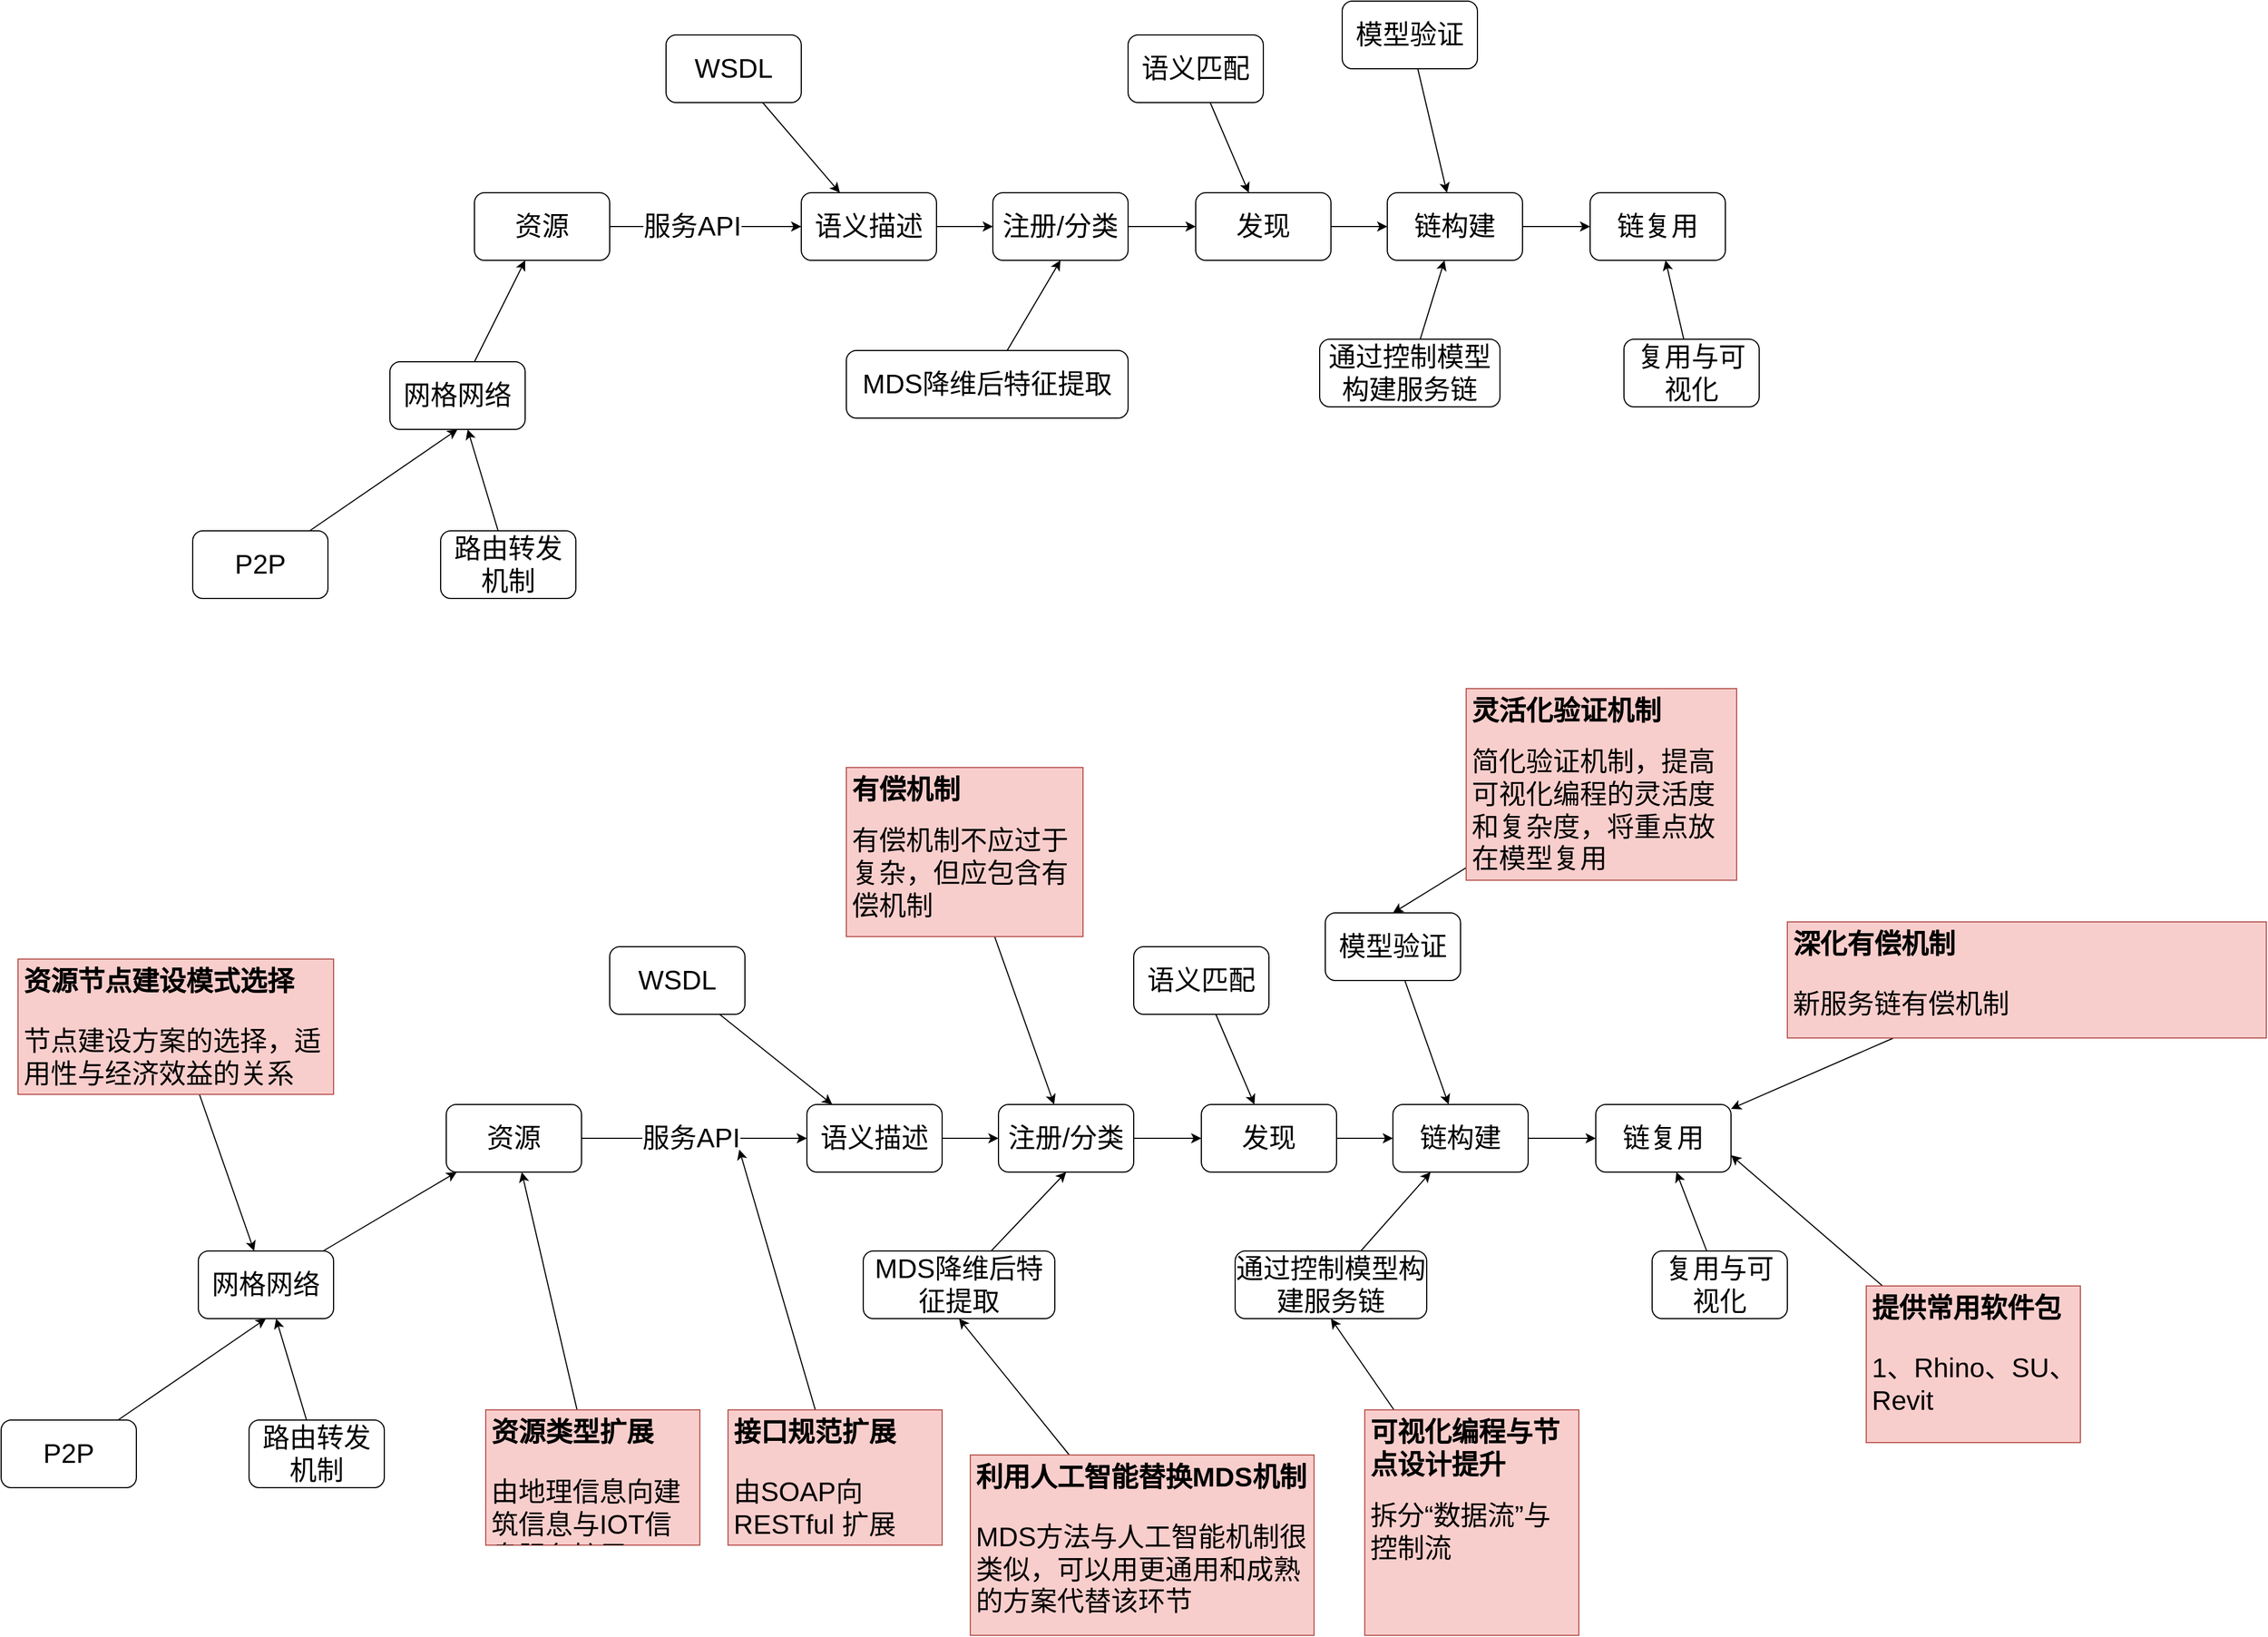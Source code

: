 <mxfile version="22.1.15" type="github">
  <diagram name="第 1 页" id="n09VF-qtBlfTQfdAx5i1">
    <mxGraphModel dx="2849" dy="1106" grid="1" gridSize="10" guides="1" tooltips="1" connect="1" arrows="1" fold="1" page="0" pageScale="1" pageWidth="1169" pageHeight="827" math="0" shadow="0">
      <root>
        <mxCell id="0" />
        <mxCell id="1" parent="0" />
        <mxCell id="VT3gKNCmVINdVj35agG4-5" style="edgeStyle=orthogonalEdgeStyle;rounded=0;orthogonalLoop=1;jettySize=auto;html=1;fontSize=24;" parent="1" source="VT3gKNCmVINdVj35agG4-1" target="VT3gKNCmVINdVj35agG4-2" edge="1">
          <mxGeometry relative="1" as="geometry" />
        </mxCell>
        <mxCell id="VT3gKNCmVINdVj35agG4-12" value="服务API" style="edgeLabel;html=1;align=center;verticalAlign=middle;resizable=0;points=[];fontSize=24;" parent="VT3gKNCmVINdVj35agG4-5" vertex="1" connectable="0">
          <mxGeometry x="-0.083" y="-3" relative="1" as="geometry">
            <mxPoint x="-5" y="-3" as="offset" />
          </mxGeometry>
        </mxCell>
        <mxCell id="VT3gKNCmVINdVj35agG4-1" value="资源" style="rounded=1;whiteSpace=wrap;html=1;fontSize=24;" parent="1" vertex="1">
          <mxGeometry x="-10" y="330" width="120" height="60" as="geometry" />
        </mxCell>
        <mxCell id="VT3gKNCmVINdVj35agG4-6" style="edgeStyle=orthogonalEdgeStyle;rounded=0;orthogonalLoop=1;jettySize=auto;html=1;fontSize=24;" parent="1" source="VT3gKNCmVINdVj35agG4-13" target="VT3gKNCmVINdVj35agG4-3" edge="1">
          <mxGeometry relative="1" as="geometry" />
        </mxCell>
        <mxCell id="VT3gKNCmVINdVj35agG4-2" value="语义描述" style="rounded=1;whiteSpace=wrap;html=1;fontSize=24;" parent="1" vertex="1">
          <mxGeometry x="280" y="330" width="120" height="60" as="geometry" />
        </mxCell>
        <mxCell id="VT3gKNCmVINdVj35agG4-7" style="edgeStyle=orthogonalEdgeStyle;rounded=0;orthogonalLoop=1;jettySize=auto;html=1;fontSize=24;" parent="1" source="VT3gKNCmVINdVj35agG4-3" target="VT3gKNCmVINdVj35agG4-4" edge="1">
          <mxGeometry relative="1" as="geometry" />
        </mxCell>
        <mxCell id="VT3gKNCmVINdVj35agG4-3" value="发现" style="rounded=1;whiteSpace=wrap;html=1;fontSize=24;" parent="1" vertex="1">
          <mxGeometry x="630" y="330" width="120" height="60" as="geometry" />
        </mxCell>
        <mxCell id="VT3gKNCmVINdVj35agG4-9" style="edgeStyle=orthogonalEdgeStyle;rounded=0;orthogonalLoop=1;jettySize=auto;html=1;fontSize=24;" parent="1" source="VT3gKNCmVINdVj35agG4-4" target="VT3gKNCmVINdVj35agG4-8" edge="1">
          <mxGeometry relative="1" as="geometry" />
        </mxCell>
        <mxCell id="VT3gKNCmVINdVj35agG4-4" value="链构建" style="rounded=1;whiteSpace=wrap;html=1;fontSize=24;" parent="1" vertex="1">
          <mxGeometry x="800" y="330" width="120" height="60" as="geometry" />
        </mxCell>
        <mxCell id="VT3gKNCmVINdVj35agG4-8" value="链复用" style="rounded=1;whiteSpace=wrap;html=1;fontSize=24;" parent="1" vertex="1">
          <mxGeometry x="980" y="330" width="120" height="60" as="geometry" />
        </mxCell>
        <mxCell id="VT3gKNCmVINdVj35agG4-11" style="rounded=0;orthogonalLoop=1;jettySize=auto;html=1;fontSize=24;" parent="1" source="VT3gKNCmVINdVj35agG4-10" target="VT3gKNCmVINdVj35agG4-2" edge="1">
          <mxGeometry relative="1" as="geometry" />
        </mxCell>
        <mxCell id="VT3gKNCmVINdVj35agG4-10" value="&lt;div style=&quot;font-size: 24px;&quot;&gt;WSDL&lt;/div&gt;" style="rounded=1;whiteSpace=wrap;html=1;fontSize=24;" parent="1" vertex="1">
          <mxGeometry x="160" y="190" width="120" height="60" as="geometry" />
        </mxCell>
        <mxCell id="VT3gKNCmVINdVj35agG4-14" value="" style="edgeStyle=orthogonalEdgeStyle;rounded=0;orthogonalLoop=1;jettySize=auto;html=1;fontSize=24;" parent="1" source="VT3gKNCmVINdVj35agG4-2" target="VT3gKNCmVINdVj35agG4-13" edge="1">
          <mxGeometry relative="1" as="geometry">
            <mxPoint x="400" y="360" as="sourcePoint" />
            <mxPoint x="560" y="360" as="targetPoint" />
          </mxGeometry>
        </mxCell>
        <mxCell id="VT3gKNCmVINdVj35agG4-13" value="注册/分类" style="rounded=1;whiteSpace=wrap;html=1;fontSize=24;" parent="1" vertex="1">
          <mxGeometry x="450" y="330" width="120" height="60" as="geometry" />
        </mxCell>
        <mxCell id="VT3gKNCmVINdVj35agG4-16" style="rounded=0;orthogonalLoop=1;jettySize=auto;html=1;entryX=0.5;entryY=1;entryDx=0;entryDy=0;fontSize=24;" parent="1" source="VT3gKNCmVINdVj35agG4-15" target="VT3gKNCmVINdVj35agG4-13" edge="1">
          <mxGeometry relative="1" as="geometry" />
        </mxCell>
        <mxCell id="VT3gKNCmVINdVj35agG4-15" value="MDS降维后特征提取" style="rounded=1;whiteSpace=wrap;html=1;fontSize=24;" parent="1" vertex="1">
          <mxGeometry x="320" y="470" width="250" height="60" as="geometry" />
        </mxCell>
        <mxCell id="VT3gKNCmVINdVj35agG4-18" style="rounded=0;orthogonalLoop=1;jettySize=auto;html=1;fontSize=24;" parent="1" source="VT3gKNCmVINdVj35agG4-17" target="VT3gKNCmVINdVj35agG4-4" edge="1">
          <mxGeometry relative="1" as="geometry" />
        </mxCell>
        <mxCell id="VT3gKNCmVINdVj35agG4-17" value="通过控制模型构建服务链" style="rounded=1;whiteSpace=wrap;html=1;fontSize=24;" parent="1" vertex="1">
          <mxGeometry x="740" y="460" width="160" height="60" as="geometry" />
        </mxCell>
        <mxCell id="VT3gKNCmVINdVj35agG4-20" style="rounded=0;orthogonalLoop=1;jettySize=auto;html=1;fontSize=24;" parent="1" source="VT3gKNCmVINdVj35agG4-19" target="VT3gKNCmVINdVj35agG4-4" edge="1">
          <mxGeometry relative="1" as="geometry" />
        </mxCell>
        <mxCell id="VT3gKNCmVINdVj35agG4-19" value="模型验证" style="rounded=1;whiteSpace=wrap;html=1;fontSize=24;" parent="1" vertex="1">
          <mxGeometry x="760" y="160" width="120" height="60" as="geometry" />
        </mxCell>
        <mxCell id="VT3gKNCmVINdVj35agG4-22" style="rounded=0;orthogonalLoop=1;jettySize=auto;html=1;fontSize=24;" parent="1" source="VT3gKNCmVINdVj35agG4-21" target="VT3gKNCmVINdVj35agG4-3" edge="1">
          <mxGeometry relative="1" as="geometry" />
        </mxCell>
        <mxCell id="VT3gKNCmVINdVj35agG4-21" value="语义匹配" style="rounded=1;whiteSpace=wrap;html=1;fontSize=24;" parent="1" vertex="1">
          <mxGeometry x="570" y="190" width="120" height="60" as="geometry" />
        </mxCell>
        <mxCell id="VT3gKNCmVINdVj35agG4-24" style="rounded=0;orthogonalLoop=1;jettySize=auto;html=1;fontSize=24;" parent="1" source="VT3gKNCmVINdVj35agG4-23" target="VT3gKNCmVINdVj35agG4-8" edge="1">
          <mxGeometry relative="1" as="geometry" />
        </mxCell>
        <mxCell id="VT3gKNCmVINdVj35agG4-23" value="复用与可视化" style="rounded=1;whiteSpace=wrap;html=1;fontSize=24;" parent="1" vertex="1">
          <mxGeometry x="1010" y="460" width="120" height="60" as="geometry" />
        </mxCell>
        <mxCell id="VT3gKNCmVINdVj35agG4-25" style="edgeStyle=orthogonalEdgeStyle;rounded=0;orthogonalLoop=1;jettySize=auto;html=1;fontSize=24;" parent="1" source="VT3gKNCmVINdVj35agG4-27" target="VT3gKNCmVINdVj35agG4-29" edge="1">
          <mxGeometry relative="1" as="geometry" />
        </mxCell>
        <mxCell id="VT3gKNCmVINdVj35agG4-26" value="服务API" style="edgeLabel;html=1;align=center;verticalAlign=middle;resizable=0;points=[];fontSize=24;" parent="VT3gKNCmVINdVj35agG4-25" vertex="1" connectable="0">
          <mxGeometry x="-0.083" y="-3" relative="1" as="geometry">
            <mxPoint x="5" y="-3" as="offset" />
          </mxGeometry>
        </mxCell>
        <mxCell id="VT3gKNCmVINdVj35agG4-27" value="资源" style="rounded=1;whiteSpace=wrap;html=1;fontSize=24;" parent="1" vertex="1">
          <mxGeometry x="-35" y="1139" width="120" height="60" as="geometry" />
        </mxCell>
        <mxCell id="VT3gKNCmVINdVj35agG4-28" style="edgeStyle=orthogonalEdgeStyle;rounded=0;orthogonalLoop=1;jettySize=auto;html=1;fontSize=24;" parent="1" source="VT3gKNCmVINdVj35agG4-38" target="VT3gKNCmVINdVj35agG4-31" edge="1">
          <mxGeometry relative="1" as="geometry" />
        </mxCell>
        <mxCell id="VT3gKNCmVINdVj35agG4-29" value="语义描述" style="rounded=1;whiteSpace=wrap;html=1;fontSize=24;" parent="1" vertex="1">
          <mxGeometry x="285" y="1139" width="120" height="60" as="geometry" />
        </mxCell>
        <mxCell id="VT3gKNCmVINdVj35agG4-30" style="edgeStyle=orthogonalEdgeStyle;rounded=0;orthogonalLoop=1;jettySize=auto;html=1;fontSize=24;" parent="1" source="VT3gKNCmVINdVj35agG4-31" target="VT3gKNCmVINdVj35agG4-33" edge="1">
          <mxGeometry relative="1" as="geometry" />
        </mxCell>
        <mxCell id="VT3gKNCmVINdVj35agG4-31" value="发现" style="rounded=1;whiteSpace=wrap;html=1;fontSize=24;" parent="1" vertex="1">
          <mxGeometry x="635" y="1139" width="120" height="60" as="geometry" />
        </mxCell>
        <mxCell id="VT3gKNCmVINdVj35agG4-32" style="edgeStyle=orthogonalEdgeStyle;rounded=0;orthogonalLoop=1;jettySize=auto;html=1;fontSize=24;" parent="1" source="VT3gKNCmVINdVj35agG4-33" target="VT3gKNCmVINdVj35agG4-34" edge="1">
          <mxGeometry relative="1" as="geometry" />
        </mxCell>
        <mxCell id="VT3gKNCmVINdVj35agG4-33" value="链构建" style="rounded=1;whiteSpace=wrap;html=1;fontSize=24;" parent="1" vertex="1">
          <mxGeometry x="805" y="1139" width="120" height="60" as="geometry" />
        </mxCell>
        <mxCell id="VT3gKNCmVINdVj35agG4-34" value="链复用" style="rounded=1;whiteSpace=wrap;html=1;fontSize=24;" parent="1" vertex="1">
          <mxGeometry x="985" y="1139" width="120" height="60" as="geometry" />
        </mxCell>
        <mxCell id="VT3gKNCmVINdVj35agG4-35" style="rounded=0;orthogonalLoop=1;jettySize=auto;html=1;fontSize=24;" parent="1" source="VT3gKNCmVINdVj35agG4-36" target="VT3gKNCmVINdVj35agG4-29" edge="1">
          <mxGeometry relative="1" as="geometry" />
        </mxCell>
        <mxCell id="VT3gKNCmVINdVj35agG4-36" value="&lt;div style=&quot;font-size: 24px;&quot;&gt;WSDL&lt;/div&gt;" style="rounded=1;whiteSpace=wrap;html=1;fontSize=24;" parent="1" vertex="1">
          <mxGeometry x="110" y="999" width="120" height="60" as="geometry" />
        </mxCell>
        <mxCell id="VT3gKNCmVINdVj35agG4-37" value="" style="edgeStyle=orthogonalEdgeStyle;rounded=0;orthogonalLoop=1;jettySize=auto;html=1;fontSize=24;" parent="1" source="VT3gKNCmVINdVj35agG4-29" target="VT3gKNCmVINdVj35agG4-38" edge="1">
          <mxGeometry relative="1" as="geometry">
            <mxPoint x="405" y="1169" as="sourcePoint" />
            <mxPoint x="565" y="1169" as="targetPoint" />
          </mxGeometry>
        </mxCell>
        <mxCell id="VT3gKNCmVINdVj35agG4-38" value="注册/分类" style="rounded=1;whiteSpace=wrap;html=1;fontSize=24;" parent="1" vertex="1">
          <mxGeometry x="455" y="1139" width="120" height="60" as="geometry" />
        </mxCell>
        <mxCell id="VT3gKNCmVINdVj35agG4-39" style="rounded=0;orthogonalLoop=1;jettySize=auto;html=1;entryX=0.5;entryY=1;entryDx=0;entryDy=0;fontSize=24;" parent="1" source="VT3gKNCmVINdVj35agG4-40" target="VT3gKNCmVINdVj35agG4-38" edge="1">
          <mxGeometry relative="1" as="geometry" />
        </mxCell>
        <mxCell id="VT3gKNCmVINdVj35agG4-40" value="MDS降维后特征提取" style="rounded=1;whiteSpace=wrap;html=1;fontSize=24;" parent="1" vertex="1">
          <mxGeometry x="335" y="1269" width="170" height="60" as="geometry" />
        </mxCell>
        <mxCell id="VT3gKNCmVINdVj35agG4-41" style="rounded=0;orthogonalLoop=1;jettySize=auto;html=1;fontSize=24;" parent="1" source="VT3gKNCmVINdVj35agG4-42" target="VT3gKNCmVINdVj35agG4-33" edge="1">
          <mxGeometry relative="1" as="geometry" />
        </mxCell>
        <mxCell id="VT3gKNCmVINdVj35agG4-42" value="通过控制模型构建服务链" style="rounded=1;whiteSpace=wrap;html=1;fontSize=24;" parent="1" vertex="1">
          <mxGeometry x="665" y="1269" width="170" height="60" as="geometry" />
        </mxCell>
        <mxCell id="VT3gKNCmVINdVj35agG4-43" style="rounded=0;orthogonalLoop=1;jettySize=auto;html=1;fontSize=24;" parent="1" source="VT3gKNCmVINdVj35agG4-44" target="VT3gKNCmVINdVj35agG4-33" edge="1">
          <mxGeometry relative="1" as="geometry" />
        </mxCell>
        <mxCell id="VT3gKNCmVINdVj35agG4-44" value="模型验证" style="rounded=1;whiteSpace=wrap;html=1;fontSize=24;" parent="1" vertex="1">
          <mxGeometry x="745" y="969" width="120" height="60" as="geometry" />
        </mxCell>
        <mxCell id="VT3gKNCmVINdVj35agG4-45" style="rounded=0;orthogonalLoop=1;jettySize=auto;html=1;fontSize=24;" parent="1" source="VT3gKNCmVINdVj35agG4-46" target="VT3gKNCmVINdVj35agG4-31" edge="1">
          <mxGeometry relative="1" as="geometry" />
        </mxCell>
        <mxCell id="VT3gKNCmVINdVj35agG4-46" value="语义匹配" style="rounded=1;whiteSpace=wrap;html=1;fontSize=24;" parent="1" vertex="1">
          <mxGeometry x="575" y="999" width="120" height="60" as="geometry" />
        </mxCell>
        <mxCell id="VT3gKNCmVINdVj35agG4-47" style="rounded=0;orthogonalLoop=1;jettySize=auto;html=1;fontSize=24;" parent="1" source="VT3gKNCmVINdVj35agG4-48" target="VT3gKNCmVINdVj35agG4-34" edge="1">
          <mxGeometry relative="1" as="geometry" />
        </mxCell>
        <mxCell id="VT3gKNCmVINdVj35agG4-48" value="复用与可视化" style="rounded=1;whiteSpace=wrap;html=1;fontSize=24;" parent="1" vertex="1">
          <mxGeometry x="1035" y="1269" width="120" height="60" as="geometry" />
        </mxCell>
        <mxCell id="VT3gKNCmVINdVj35agG4-51" style="rounded=0;orthogonalLoop=1;jettySize=auto;html=1;fontSize=24;" parent="1" source="VT3gKNCmVINdVj35agG4-50" target="VT3gKNCmVINdVj35agG4-27" edge="1">
          <mxGeometry relative="1" as="geometry" />
        </mxCell>
        <mxCell id="VT3gKNCmVINdVj35agG4-50" value="&lt;h1 style=&quot;font-size: 24px;&quot;&gt;资源类型扩展&lt;/h1&gt;&lt;p style=&quot;font-size: 24px;&quot;&gt;由地理信息向建筑信息与IOT信息服务扩展&lt;br style=&quot;font-size: 24px;&quot;&gt;&lt;/p&gt;" style="text;html=1;strokeColor=#b85450;fillColor=#f8cecc;spacing=5;spacingTop=-20;whiteSpace=wrap;overflow=hidden;rounded=0;fontSize=24;" parent="1" vertex="1">
          <mxGeometry y="1410" width="190" height="120" as="geometry" />
        </mxCell>
        <mxCell id="VT3gKNCmVINdVj35agG4-53" style="rounded=0;orthogonalLoop=1;jettySize=auto;html=1;fontSize=24;" parent="1" source="VT3gKNCmVINdVj35agG4-52" edge="1">
          <mxGeometry relative="1" as="geometry">
            <mxPoint x="225" y="1179" as="targetPoint" />
          </mxGeometry>
        </mxCell>
        <mxCell id="VT3gKNCmVINdVj35agG4-52" value="&lt;h1 style=&quot;font-size: 24px;&quot;&gt;接口规范扩展&lt;br style=&quot;font-size: 24px;&quot;&gt;&lt;/h1&gt;&lt;p style=&quot;font-size: 24px;&quot;&gt;由SOAP向RESTful 扩展&lt;br style=&quot;font-size: 24px;&quot;&gt;&lt;/p&gt;" style="text;html=1;strokeColor=#b85450;fillColor=#f8cecc;spacing=5;spacingTop=-20;whiteSpace=wrap;overflow=hidden;rounded=0;fontSize=24;" parent="1" vertex="1">
          <mxGeometry x="215" y="1410" width="190" height="120" as="geometry" />
        </mxCell>
        <mxCell id="VT3gKNCmVINdVj35agG4-55" style="rounded=0;orthogonalLoop=1;jettySize=auto;html=1;fontSize=24;entryX=0.5;entryY=1;entryDx=0;entryDy=0;" parent="1" source="VT3gKNCmVINdVj35agG4-54" target="VT3gKNCmVINdVj35agG4-40" edge="1">
          <mxGeometry relative="1" as="geometry" />
        </mxCell>
        <mxCell id="VT3gKNCmVINdVj35agG4-54" value="&lt;h1 style=&quot;font-size: 24px;&quot;&gt;利用人工智能替换MDS机制&lt;br style=&quot;font-size: 24px;&quot;&gt;&lt;/h1&gt;&lt;p style=&quot;font-size: 24px;&quot;&gt;MDS方法与人工智能机制很类似，可以用更通用和成熟的方案代替该环节&lt;br style=&quot;font-size: 24px;&quot;&gt;&lt;/p&gt;" style="text;html=1;strokeColor=#b85450;fillColor=#f8cecc;spacing=5;spacingTop=-20;whiteSpace=wrap;overflow=hidden;rounded=0;fontSize=24;" parent="1" vertex="1">
          <mxGeometry x="430" y="1450" width="305" height="160" as="geometry" />
        </mxCell>
        <mxCell id="VT3gKNCmVINdVj35agG4-57" style="rounded=0;orthogonalLoop=1;jettySize=auto;html=1;fontSize=24;entryX=0.5;entryY=1;entryDx=0;entryDy=0;" parent="1" source="VT3gKNCmVINdVj35agG4-56" target="VT3gKNCmVINdVj35agG4-42" edge="1">
          <mxGeometry relative="1" as="geometry" />
        </mxCell>
        <mxCell id="VT3gKNCmVINdVj35agG4-56" value="&lt;h1 style=&quot;font-size: 24px;&quot;&gt;可视化编程与节点设计提升&lt;/h1&gt;&lt;div&gt;拆分“数据流”与控制流&lt;br&gt;&lt;/div&gt;" style="text;html=1;strokeColor=#b85450;fillColor=#f8cecc;spacing=5;spacingTop=-20;whiteSpace=wrap;overflow=hidden;rounded=0;fontSize=24;" parent="1" vertex="1">
          <mxGeometry x="780" y="1410" width="190" height="200" as="geometry" />
        </mxCell>
        <mxCell id="VT3gKNCmVINdVj35agG4-59" style="rounded=0;orthogonalLoop=1;jettySize=auto;html=1;fontSize=24;entryX=0.5;entryY=0;entryDx=0;entryDy=0;" parent="1" source="VT3gKNCmVINdVj35agG4-58" target="VT3gKNCmVINdVj35agG4-44" edge="1">
          <mxGeometry relative="1" as="geometry" />
        </mxCell>
        <mxCell id="VT3gKNCmVINdVj35agG4-58" value="&lt;h1 style=&quot;font-size: 24px;&quot;&gt;灵活化验证机制&lt;br style=&quot;font-size: 24px;&quot;&gt;&lt;/h1&gt;简化验证机制，提高可视化编程的灵活度和复杂度，将重点放在模型复用" style="text;html=1;strokeColor=#b85450;fillColor=#f8cecc;spacing=5;spacingTop=-20;whiteSpace=wrap;overflow=hidden;rounded=0;fontSize=24;" parent="1" vertex="1">
          <mxGeometry x="870" y="770" width="240" height="170" as="geometry" />
        </mxCell>
        <mxCell id="VT3gKNCmVINdVj35agG4-61" style="rounded=0;orthogonalLoop=1;jettySize=auto;html=1;entryX=1;entryY=0.75;entryDx=0;entryDy=0;fontSize=24;" parent="1" source="VT3gKNCmVINdVj35agG4-60" target="VT3gKNCmVINdVj35agG4-34" edge="1">
          <mxGeometry relative="1" as="geometry" />
        </mxCell>
        <mxCell id="VT3gKNCmVINdVj35agG4-60" value="&lt;h1 style=&quot;font-size: 24px;&quot;&gt;提供常用软件包&lt;br style=&quot;font-size: 24px;&quot;&gt;&lt;/h1&gt;&lt;p style=&quot;font-size: 24px;&quot;&gt;1、Rhino、SU、Revit&lt;/p&gt;" style="text;html=1;strokeColor=#b85450;fillColor=#f8cecc;spacing=5;spacingTop=-20;whiteSpace=wrap;overflow=hidden;rounded=0;fontSize=24;" parent="1" vertex="1">
          <mxGeometry x="1225" y="1300" width="190" height="139" as="geometry" />
        </mxCell>
        <mxCell id="VT3gKNCmVINdVj35agG4-63" style="rounded=0;orthogonalLoop=1;jettySize=auto;html=1;fontSize=24;" parent="1" source="VT3gKNCmVINdVj35agG4-62" target="VT3gKNCmVINdVj35agG4-34" edge="1">
          <mxGeometry relative="1" as="geometry" />
        </mxCell>
        <mxCell id="VT3gKNCmVINdVj35agG4-62" value="&lt;h1 style=&quot;font-size: 24px;&quot;&gt;深化有偿机制&lt;br style=&quot;font-size: 24px;&quot;&gt;&lt;/h1&gt;&lt;p style=&quot;font-size: 24px;&quot;&gt;新服务链有偿机制&lt;br style=&quot;font-size: 24px;&quot;&gt;&lt;/p&gt;" style="text;html=1;strokeColor=#b85450;fillColor=#f8cecc;spacing=5;spacingTop=-20;whiteSpace=wrap;overflow=hidden;rounded=0;fontSize=24;" parent="1" vertex="1">
          <mxGeometry x="1155" y="977" width="425" height="103" as="geometry" />
        </mxCell>
        <mxCell id="VT3gKNCmVINdVj35agG4-65" style="rounded=0;orthogonalLoop=1;jettySize=auto;html=1;fontSize=24;" parent="1" source="VT3gKNCmVINdVj35agG4-64" target="VT3gKNCmVINdVj35agG4-38" edge="1">
          <mxGeometry relative="1" as="geometry" />
        </mxCell>
        <mxCell id="VT3gKNCmVINdVj35agG4-64" value="&lt;h1 style=&quot;font-size: 24px;&quot;&gt;有偿机制&lt;/h1&gt;&lt;div&gt;有偿机制不应过于复杂，但应包含有偿机制&lt;br&gt;&lt;/div&gt;" style="text;html=1;strokeColor=#b85450;fillColor=#f8cecc;spacing=5;spacingTop=-20;whiteSpace=wrap;overflow=hidden;rounded=0;fontSize=24;" parent="1" vertex="1">
          <mxGeometry x="320" y="840" width="210" height="150" as="geometry" />
        </mxCell>
        <mxCell id="AEXm9rrZLJ3IoN8SJLd9-2" style="rounded=0;orthogonalLoop=1;jettySize=auto;html=1;" edge="1" parent="1" source="AEXm9rrZLJ3IoN8SJLd9-1" target="VT3gKNCmVINdVj35agG4-1">
          <mxGeometry relative="1" as="geometry" />
        </mxCell>
        <mxCell id="AEXm9rrZLJ3IoN8SJLd9-1" value="网格网络" style="rounded=1;whiteSpace=wrap;html=1;fontSize=24;" vertex="1" parent="1">
          <mxGeometry x="-85" y="480" width="120" height="60" as="geometry" />
        </mxCell>
        <mxCell id="AEXm9rrZLJ3IoN8SJLd9-4" style="rounded=0;orthogonalLoop=1;jettySize=auto;html=1;entryX=0.5;entryY=1;entryDx=0;entryDy=0;" edge="1" parent="1" source="AEXm9rrZLJ3IoN8SJLd9-3" target="AEXm9rrZLJ3IoN8SJLd9-1">
          <mxGeometry relative="1" as="geometry" />
        </mxCell>
        <mxCell id="AEXm9rrZLJ3IoN8SJLd9-3" value="P2P" style="rounded=1;whiteSpace=wrap;html=1;fontSize=24;" vertex="1" parent="1">
          <mxGeometry x="-260" y="630" width="120" height="60" as="geometry" />
        </mxCell>
        <mxCell id="AEXm9rrZLJ3IoN8SJLd9-7" value="" style="rounded=0;orthogonalLoop=1;jettySize=auto;html=1;" edge="1" parent="1" source="AEXm9rrZLJ3IoN8SJLd9-5" target="AEXm9rrZLJ3IoN8SJLd9-1">
          <mxGeometry relative="1" as="geometry">
            <mxPoint x="30" y="600.0" as="targetPoint" />
          </mxGeometry>
        </mxCell>
        <mxCell id="AEXm9rrZLJ3IoN8SJLd9-5" value="路由转发机制" style="rounded=1;whiteSpace=wrap;html=1;fontSize=24;" vertex="1" parent="1">
          <mxGeometry x="-40" y="630" width="120" height="60" as="geometry" />
        </mxCell>
        <mxCell id="AEXm9rrZLJ3IoN8SJLd9-13" style="rounded=0;orthogonalLoop=1;jettySize=auto;html=1;" edge="1" parent="1" source="AEXm9rrZLJ3IoN8SJLd9-12" target="AEXm9rrZLJ3IoN8SJLd9-19">
          <mxGeometry relative="1" as="geometry" />
        </mxCell>
        <mxCell id="AEXm9rrZLJ3IoN8SJLd9-12" value="&lt;h1 style=&quot;font-size: 24px;&quot;&gt;资源节点建设模式选择&lt;/h1&gt;&lt;p style=&quot;font-size: 24px;&quot;&gt;节点建设方案的选择，适用性与经济效益的关系&lt;br style=&quot;font-size: 24px;&quot;&gt;&lt;/p&gt;" style="text;html=1;strokeColor=#b85450;fillColor=#f8cecc;spacing=5;spacingTop=-20;whiteSpace=wrap;overflow=hidden;rounded=0;fontSize=24;" vertex="1" parent="1">
          <mxGeometry x="-415" y="1010" width="280" height="120" as="geometry" />
        </mxCell>
        <mxCell id="AEXm9rrZLJ3IoN8SJLd9-24" style="rounded=0;orthogonalLoop=1;jettySize=auto;html=1;" edge="1" parent="1" source="AEXm9rrZLJ3IoN8SJLd9-19" target="VT3gKNCmVINdVj35agG4-27">
          <mxGeometry relative="1" as="geometry" />
        </mxCell>
        <mxCell id="AEXm9rrZLJ3IoN8SJLd9-19" value="网格网络" style="rounded=1;whiteSpace=wrap;html=1;fontSize=24;" vertex="1" parent="1">
          <mxGeometry x="-255" y="1269" width="120" height="60" as="geometry" />
        </mxCell>
        <mxCell id="AEXm9rrZLJ3IoN8SJLd9-20" style="rounded=0;orthogonalLoop=1;jettySize=auto;html=1;entryX=0.5;entryY=1;entryDx=0;entryDy=0;" edge="1" parent="1" source="AEXm9rrZLJ3IoN8SJLd9-21" target="AEXm9rrZLJ3IoN8SJLd9-19">
          <mxGeometry relative="1" as="geometry" />
        </mxCell>
        <mxCell id="AEXm9rrZLJ3IoN8SJLd9-21" value="P2P" style="rounded=1;whiteSpace=wrap;html=1;fontSize=24;" vertex="1" parent="1">
          <mxGeometry x="-430" y="1419" width="120" height="60" as="geometry" />
        </mxCell>
        <mxCell id="AEXm9rrZLJ3IoN8SJLd9-22" value="" style="rounded=0;orthogonalLoop=1;jettySize=auto;html=1;" edge="1" parent="1" source="AEXm9rrZLJ3IoN8SJLd9-23" target="AEXm9rrZLJ3IoN8SJLd9-19">
          <mxGeometry relative="1" as="geometry">
            <mxPoint x="-140" y="1389.0" as="targetPoint" />
          </mxGeometry>
        </mxCell>
        <mxCell id="AEXm9rrZLJ3IoN8SJLd9-23" value="路由转发机制" style="rounded=1;whiteSpace=wrap;html=1;fontSize=24;" vertex="1" parent="1">
          <mxGeometry x="-210" y="1419" width="120" height="60" as="geometry" />
        </mxCell>
      </root>
    </mxGraphModel>
  </diagram>
</mxfile>
